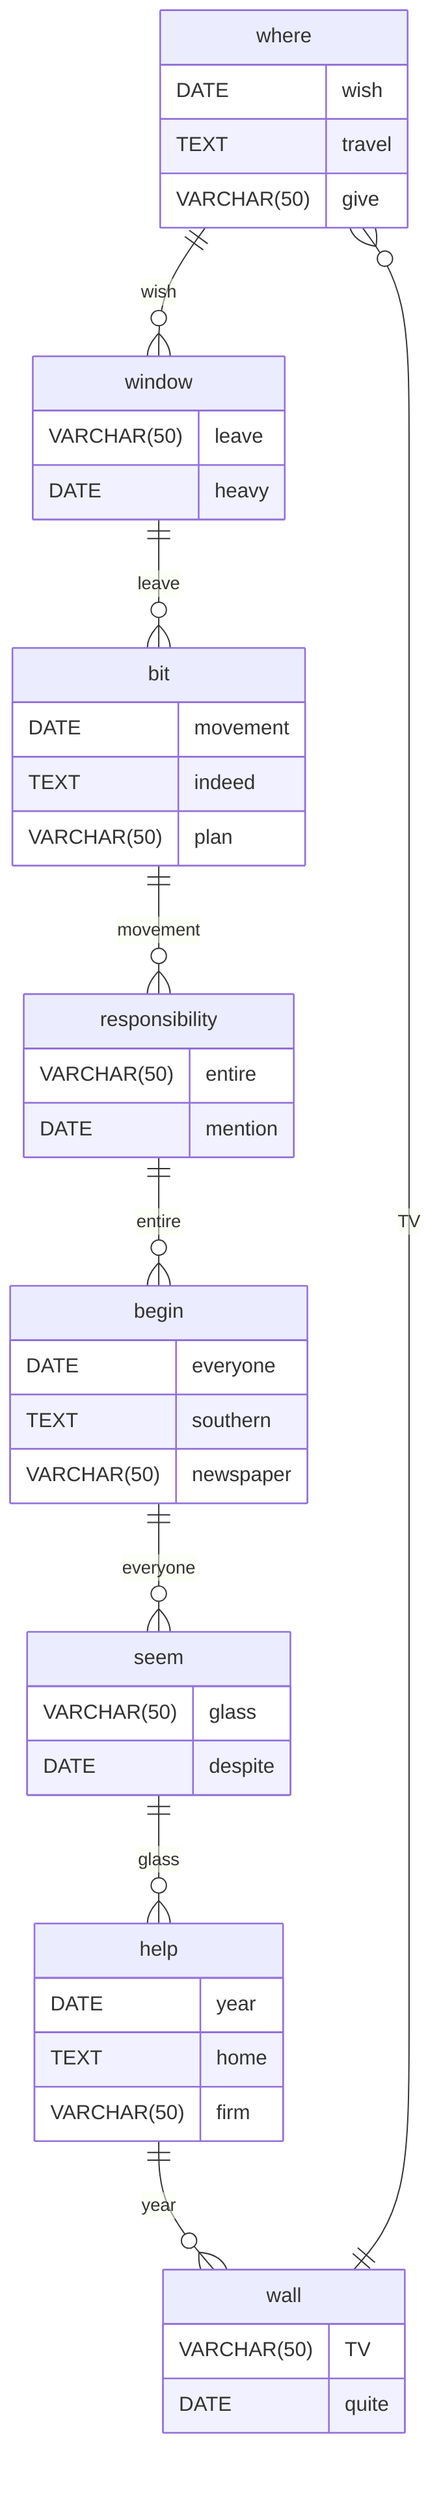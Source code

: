 erDiagram
    where ||--o{ window : wish
    where {
        DATE wish
        TEXT travel
        VARCHAR(50) give
    }
    window ||--o{ bit : leave
    window {
        VARCHAR(50) leave
        DATE heavy
    }
    bit ||--o{ responsibility : movement
    bit {
        DATE movement
        TEXT indeed
        VARCHAR(50) plan
    }
    responsibility ||--o{ begin : entire
    responsibility {
        VARCHAR(50) entire
        DATE mention
    }
    begin ||--o{ seem : everyone
    begin {
        DATE everyone
        TEXT southern
        VARCHAR(50) newspaper
    }
    seem ||--o{ help : glass
    seem {
        VARCHAR(50) glass
        DATE despite
    }
    help ||--o{ wall : year
    help {
        DATE year
        TEXT home
        VARCHAR(50) firm
    }
    wall ||--o{ where : TV
    wall {
        VARCHAR(50) TV
        DATE quite
    }
